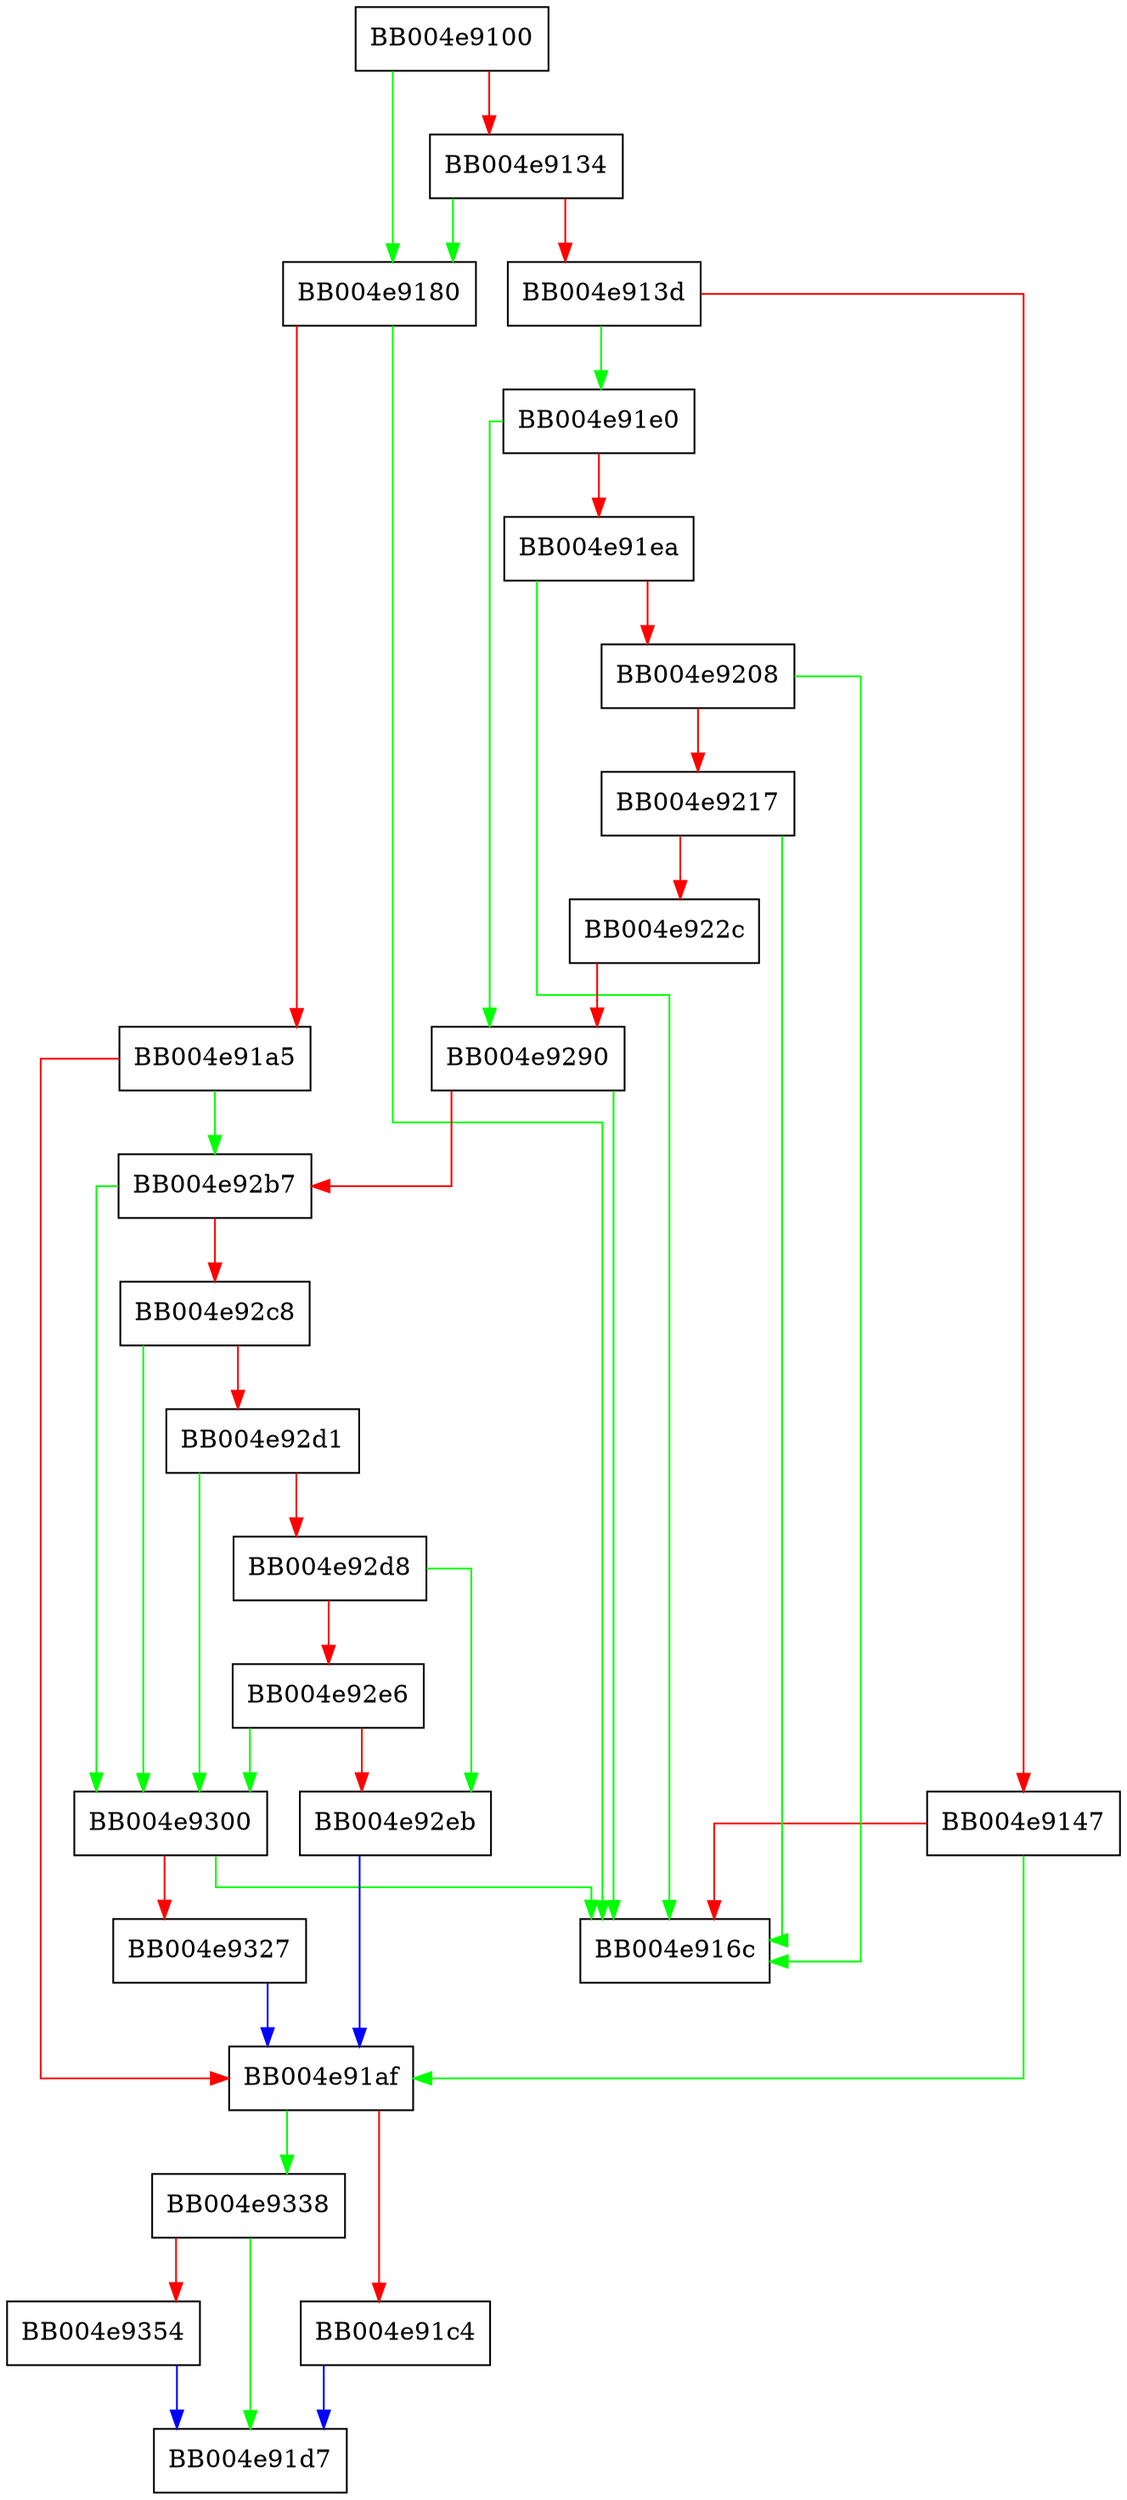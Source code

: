 digraph ssl3_do_write {
  node [shape="box"];
  graph [splines=ortho];
  BB004e9100 -> BB004e9180 [color="green"];
  BB004e9100 -> BB004e9134 [color="red"];
  BB004e9134 -> BB004e9180 [color="green"];
  BB004e9134 -> BB004e913d [color="red"];
  BB004e913d -> BB004e91e0 [color="green"];
  BB004e913d -> BB004e9147 [color="red"];
  BB004e9147 -> BB004e91af [color="green"];
  BB004e9147 -> BB004e916c [color="red"];
  BB004e9180 -> BB004e916c [color="green"];
  BB004e9180 -> BB004e91a5 [color="red"];
  BB004e91a5 -> BB004e92b7 [color="green"];
  BB004e91a5 -> BB004e91af [color="red"];
  BB004e91af -> BB004e9338 [color="green"];
  BB004e91af -> BB004e91c4 [color="red"];
  BB004e91c4 -> BB004e91d7 [color="blue"];
  BB004e91e0 -> BB004e9290 [color="green"];
  BB004e91e0 -> BB004e91ea [color="red"];
  BB004e91ea -> BB004e916c [color="green"];
  BB004e91ea -> BB004e9208 [color="red"];
  BB004e9208 -> BB004e916c [color="green"];
  BB004e9208 -> BB004e9217 [color="red"];
  BB004e9217 -> BB004e916c [color="green"];
  BB004e9217 -> BB004e922c [color="red"];
  BB004e922c -> BB004e9290 [color="red"];
  BB004e9290 -> BB004e916c [color="green"];
  BB004e9290 -> BB004e92b7 [color="red"];
  BB004e92b7 -> BB004e9300 [color="green"];
  BB004e92b7 -> BB004e92c8 [color="red"];
  BB004e92c8 -> BB004e9300 [color="green"];
  BB004e92c8 -> BB004e92d1 [color="red"];
  BB004e92d1 -> BB004e9300 [color="green"];
  BB004e92d1 -> BB004e92d8 [color="red"];
  BB004e92d8 -> BB004e92eb [color="green"];
  BB004e92d8 -> BB004e92e6 [color="red"];
  BB004e92e6 -> BB004e9300 [color="green"];
  BB004e92e6 -> BB004e92eb [color="red"];
  BB004e92eb -> BB004e91af [color="blue"];
  BB004e9300 -> BB004e916c [color="green"];
  BB004e9300 -> BB004e9327 [color="red"];
  BB004e9327 -> BB004e91af [color="blue"];
  BB004e9338 -> BB004e91d7 [color="green"];
  BB004e9338 -> BB004e9354 [color="red"];
  BB004e9354 -> BB004e91d7 [color="blue"];
}